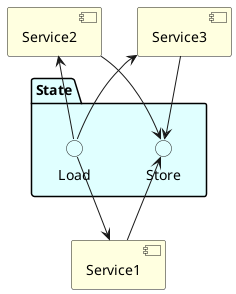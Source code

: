 @startuml
package "State" #LightCyan {
    interface "Store" as BDP #LightCyan
    interface "Load" as BDY #LightCyan
}

component "Service1" as W1 #LightYellow
component "Service2" as W2 #LightYellow
component "Service3" as W3 #LightYellow

W1 -up-> BDP
W2 --> BDP
W3 --> BDP

BDY --> W1
BDY --> W2
BDY --> W3
@enduml
